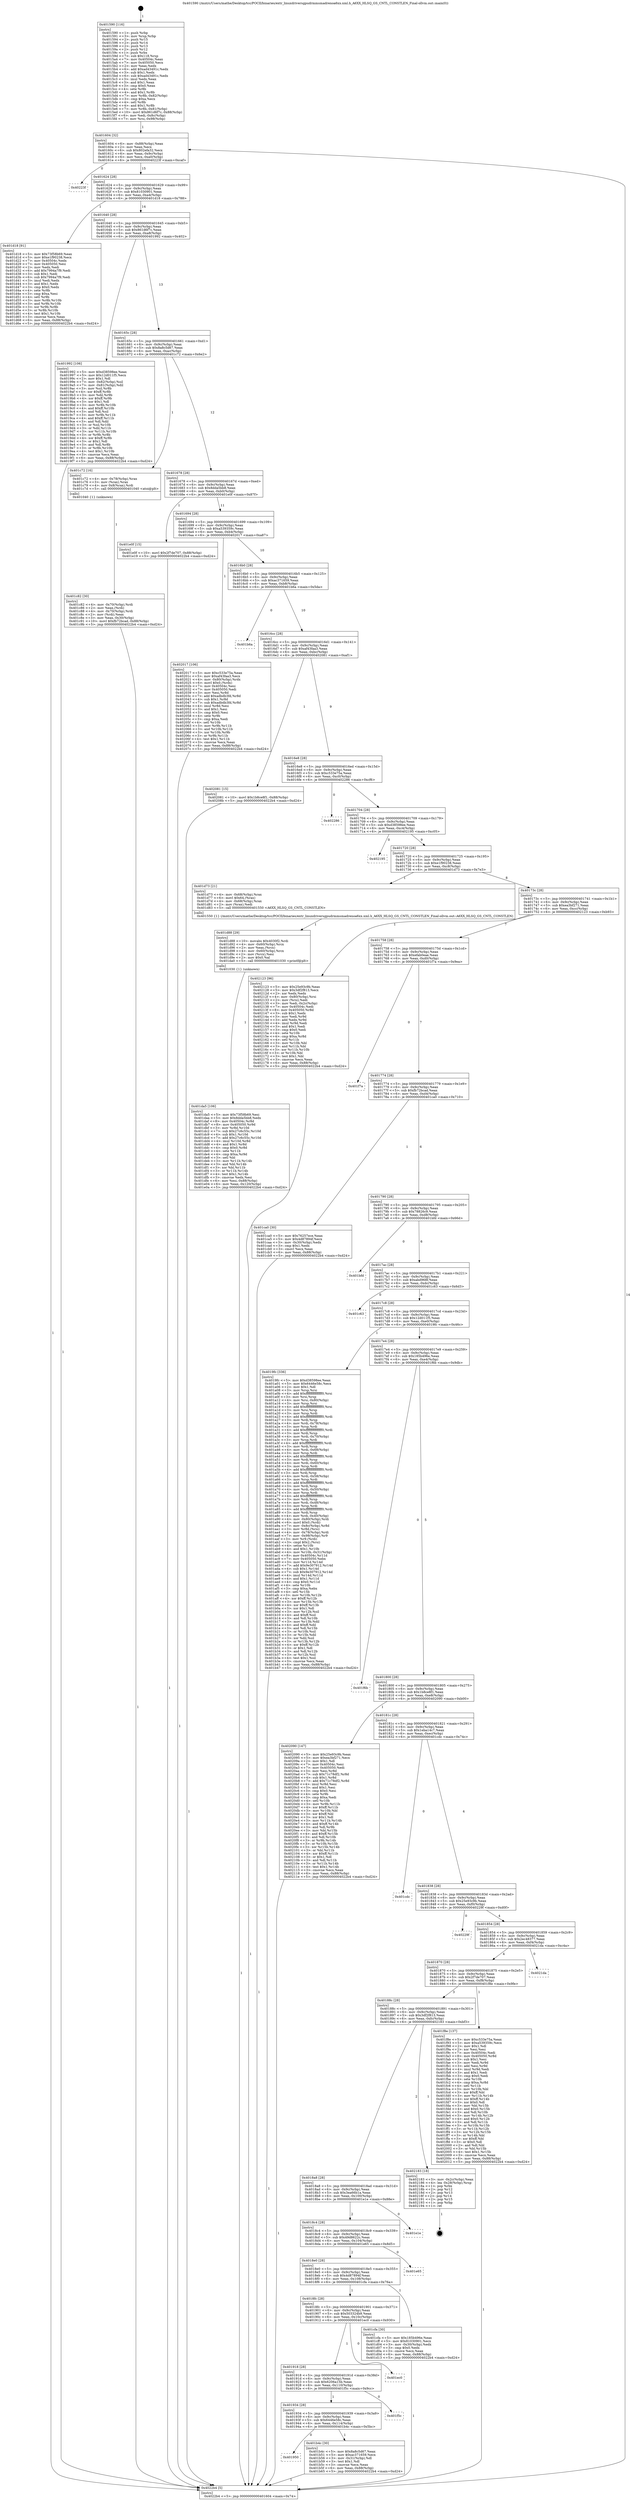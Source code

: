 digraph "0x401590" {
  label = "0x401590 (/mnt/c/Users/mathe/Desktop/tcc/POCII/binaries/extr_linuxdriversgpudrmmsmadrenoa6xx.xml.h_A6XX_HLSQ_GS_CNTL_CONSTLEN_Final-ollvm.out::main(0))"
  labelloc = "t"
  node[shape=record]

  Entry [label="",width=0.3,height=0.3,shape=circle,fillcolor=black,style=filled]
  "0x401604" [label="{
     0x401604 [32]\l
     | [instrs]\l
     &nbsp;&nbsp;0x401604 \<+6\>: mov -0x88(%rbp),%eax\l
     &nbsp;&nbsp;0x40160a \<+2\>: mov %eax,%ecx\l
     &nbsp;&nbsp;0x40160c \<+6\>: sub $0x802efa32,%ecx\l
     &nbsp;&nbsp;0x401612 \<+6\>: mov %eax,-0x9c(%rbp)\l
     &nbsp;&nbsp;0x401618 \<+6\>: mov %ecx,-0xa0(%rbp)\l
     &nbsp;&nbsp;0x40161e \<+6\>: je 000000000040223f \<main+0xcaf\>\l
  }"]
  "0x40223f" [label="{
     0x40223f\l
  }", style=dashed]
  "0x401624" [label="{
     0x401624 [28]\l
     | [instrs]\l
     &nbsp;&nbsp;0x401624 \<+5\>: jmp 0000000000401629 \<main+0x99\>\l
     &nbsp;&nbsp;0x401629 \<+6\>: mov -0x9c(%rbp),%eax\l
     &nbsp;&nbsp;0x40162f \<+5\>: sub $0x81030901,%eax\l
     &nbsp;&nbsp;0x401634 \<+6\>: mov %eax,-0xa4(%rbp)\l
     &nbsp;&nbsp;0x40163a \<+6\>: je 0000000000401d18 \<main+0x788\>\l
  }"]
  Exit [label="",width=0.3,height=0.3,shape=circle,fillcolor=black,style=filled,peripheries=2]
  "0x401d18" [label="{
     0x401d18 [91]\l
     | [instrs]\l
     &nbsp;&nbsp;0x401d18 \<+5\>: mov $0x73f58b69,%eax\l
     &nbsp;&nbsp;0x401d1d \<+5\>: mov $0xe1f90238,%ecx\l
     &nbsp;&nbsp;0x401d22 \<+7\>: mov 0x40504c,%edx\l
     &nbsp;&nbsp;0x401d29 \<+7\>: mov 0x405050,%esi\l
     &nbsp;&nbsp;0x401d30 \<+2\>: mov %edx,%edi\l
     &nbsp;&nbsp;0x401d32 \<+6\>: add $0x7994a7f9,%edi\l
     &nbsp;&nbsp;0x401d38 \<+3\>: sub $0x1,%edi\l
     &nbsp;&nbsp;0x401d3b \<+6\>: sub $0x7994a7f9,%edi\l
     &nbsp;&nbsp;0x401d41 \<+3\>: imul %edi,%edx\l
     &nbsp;&nbsp;0x401d44 \<+3\>: and $0x1,%edx\l
     &nbsp;&nbsp;0x401d47 \<+3\>: cmp $0x0,%edx\l
     &nbsp;&nbsp;0x401d4a \<+4\>: sete %r8b\l
     &nbsp;&nbsp;0x401d4e \<+3\>: cmp $0xa,%esi\l
     &nbsp;&nbsp;0x401d51 \<+4\>: setl %r9b\l
     &nbsp;&nbsp;0x401d55 \<+3\>: mov %r8b,%r10b\l
     &nbsp;&nbsp;0x401d58 \<+3\>: and %r9b,%r10b\l
     &nbsp;&nbsp;0x401d5b \<+3\>: xor %r9b,%r8b\l
     &nbsp;&nbsp;0x401d5e \<+3\>: or %r8b,%r10b\l
     &nbsp;&nbsp;0x401d61 \<+4\>: test $0x1,%r10b\l
     &nbsp;&nbsp;0x401d65 \<+3\>: cmovne %ecx,%eax\l
     &nbsp;&nbsp;0x401d68 \<+6\>: mov %eax,-0x88(%rbp)\l
     &nbsp;&nbsp;0x401d6e \<+5\>: jmp 00000000004022b4 \<main+0xd24\>\l
  }"]
  "0x401640" [label="{
     0x401640 [28]\l
     | [instrs]\l
     &nbsp;&nbsp;0x401640 \<+5\>: jmp 0000000000401645 \<main+0xb5\>\l
     &nbsp;&nbsp;0x401645 \<+6\>: mov -0x9c(%rbp),%eax\l
     &nbsp;&nbsp;0x40164b \<+5\>: sub $0x861d6f7c,%eax\l
     &nbsp;&nbsp;0x401650 \<+6\>: mov %eax,-0xa8(%rbp)\l
     &nbsp;&nbsp;0x401656 \<+6\>: je 0000000000401992 \<main+0x402\>\l
  }"]
  "0x401da5" [label="{
     0x401da5 [106]\l
     | [instrs]\l
     &nbsp;&nbsp;0x401da5 \<+5\>: mov $0x73f58b69,%esi\l
     &nbsp;&nbsp;0x401daa \<+5\>: mov $0x8dda5bb8,%edx\l
     &nbsp;&nbsp;0x401daf \<+8\>: mov 0x40504c,%r8d\l
     &nbsp;&nbsp;0x401db7 \<+8\>: mov 0x405050,%r9d\l
     &nbsp;&nbsp;0x401dbf \<+3\>: mov %r8d,%r10d\l
     &nbsp;&nbsp;0x401dc2 \<+7\>: sub $0x27c6c55c,%r10d\l
     &nbsp;&nbsp;0x401dc9 \<+4\>: sub $0x1,%r10d\l
     &nbsp;&nbsp;0x401dcd \<+7\>: add $0x27c6c55c,%r10d\l
     &nbsp;&nbsp;0x401dd4 \<+4\>: imul %r10d,%r8d\l
     &nbsp;&nbsp;0x401dd8 \<+4\>: and $0x1,%r8d\l
     &nbsp;&nbsp;0x401ddc \<+4\>: cmp $0x0,%r8d\l
     &nbsp;&nbsp;0x401de0 \<+4\>: sete %r11b\l
     &nbsp;&nbsp;0x401de4 \<+4\>: cmp $0xa,%r9d\l
     &nbsp;&nbsp;0x401de8 \<+3\>: setl %bl\l
     &nbsp;&nbsp;0x401deb \<+3\>: mov %r11b,%r14b\l
     &nbsp;&nbsp;0x401dee \<+3\>: and %bl,%r14b\l
     &nbsp;&nbsp;0x401df1 \<+3\>: xor %bl,%r11b\l
     &nbsp;&nbsp;0x401df4 \<+3\>: or %r11b,%r14b\l
     &nbsp;&nbsp;0x401df7 \<+4\>: test $0x1,%r14b\l
     &nbsp;&nbsp;0x401dfb \<+3\>: cmovne %edx,%esi\l
     &nbsp;&nbsp;0x401dfe \<+6\>: mov %esi,-0x88(%rbp)\l
     &nbsp;&nbsp;0x401e04 \<+6\>: mov %eax,-0x120(%rbp)\l
     &nbsp;&nbsp;0x401e0a \<+5\>: jmp 00000000004022b4 \<main+0xd24\>\l
  }"]
  "0x401992" [label="{
     0x401992 [106]\l
     | [instrs]\l
     &nbsp;&nbsp;0x401992 \<+5\>: mov $0xd38598ee,%eax\l
     &nbsp;&nbsp;0x401997 \<+5\>: mov $0x12d011f5,%ecx\l
     &nbsp;&nbsp;0x40199c \<+2\>: mov $0x1,%dl\l
     &nbsp;&nbsp;0x40199e \<+7\>: mov -0x82(%rbp),%sil\l
     &nbsp;&nbsp;0x4019a5 \<+7\>: mov -0x81(%rbp),%dil\l
     &nbsp;&nbsp;0x4019ac \<+3\>: mov %sil,%r8b\l
     &nbsp;&nbsp;0x4019af \<+4\>: xor $0xff,%r8b\l
     &nbsp;&nbsp;0x4019b3 \<+3\>: mov %dil,%r9b\l
     &nbsp;&nbsp;0x4019b6 \<+4\>: xor $0xff,%r9b\l
     &nbsp;&nbsp;0x4019ba \<+3\>: xor $0x1,%dl\l
     &nbsp;&nbsp;0x4019bd \<+3\>: mov %r8b,%r10b\l
     &nbsp;&nbsp;0x4019c0 \<+4\>: and $0xff,%r10b\l
     &nbsp;&nbsp;0x4019c4 \<+3\>: and %dl,%sil\l
     &nbsp;&nbsp;0x4019c7 \<+3\>: mov %r9b,%r11b\l
     &nbsp;&nbsp;0x4019ca \<+4\>: and $0xff,%r11b\l
     &nbsp;&nbsp;0x4019ce \<+3\>: and %dl,%dil\l
     &nbsp;&nbsp;0x4019d1 \<+3\>: or %sil,%r10b\l
     &nbsp;&nbsp;0x4019d4 \<+3\>: or %dil,%r11b\l
     &nbsp;&nbsp;0x4019d7 \<+3\>: xor %r11b,%r10b\l
     &nbsp;&nbsp;0x4019da \<+3\>: or %r9b,%r8b\l
     &nbsp;&nbsp;0x4019dd \<+4\>: xor $0xff,%r8b\l
     &nbsp;&nbsp;0x4019e1 \<+3\>: or $0x1,%dl\l
     &nbsp;&nbsp;0x4019e4 \<+3\>: and %dl,%r8b\l
     &nbsp;&nbsp;0x4019e7 \<+3\>: or %r8b,%r10b\l
     &nbsp;&nbsp;0x4019ea \<+4\>: test $0x1,%r10b\l
     &nbsp;&nbsp;0x4019ee \<+3\>: cmovne %ecx,%eax\l
     &nbsp;&nbsp;0x4019f1 \<+6\>: mov %eax,-0x88(%rbp)\l
     &nbsp;&nbsp;0x4019f7 \<+5\>: jmp 00000000004022b4 \<main+0xd24\>\l
  }"]
  "0x40165c" [label="{
     0x40165c [28]\l
     | [instrs]\l
     &nbsp;&nbsp;0x40165c \<+5\>: jmp 0000000000401661 \<main+0xd1\>\l
     &nbsp;&nbsp;0x401661 \<+6\>: mov -0x9c(%rbp),%eax\l
     &nbsp;&nbsp;0x401667 \<+5\>: sub $0x8a8c5d67,%eax\l
     &nbsp;&nbsp;0x40166c \<+6\>: mov %eax,-0xac(%rbp)\l
     &nbsp;&nbsp;0x401672 \<+6\>: je 0000000000401c72 \<main+0x6e2\>\l
  }"]
  "0x4022b4" [label="{
     0x4022b4 [5]\l
     | [instrs]\l
     &nbsp;&nbsp;0x4022b4 \<+5\>: jmp 0000000000401604 \<main+0x74\>\l
  }"]
  "0x401590" [label="{
     0x401590 [116]\l
     | [instrs]\l
     &nbsp;&nbsp;0x401590 \<+1\>: push %rbp\l
     &nbsp;&nbsp;0x401591 \<+3\>: mov %rsp,%rbp\l
     &nbsp;&nbsp;0x401594 \<+2\>: push %r15\l
     &nbsp;&nbsp;0x401596 \<+2\>: push %r14\l
     &nbsp;&nbsp;0x401598 \<+2\>: push %r13\l
     &nbsp;&nbsp;0x40159a \<+2\>: push %r12\l
     &nbsp;&nbsp;0x40159c \<+1\>: push %rbx\l
     &nbsp;&nbsp;0x40159d \<+7\>: sub $0x118,%rsp\l
     &nbsp;&nbsp;0x4015a4 \<+7\>: mov 0x40504c,%eax\l
     &nbsp;&nbsp;0x4015ab \<+7\>: mov 0x405050,%ecx\l
     &nbsp;&nbsp;0x4015b2 \<+2\>: mov %eax,%edx\l
     &nbsp;&nbsp;0x4015b4 \<+6\>: add $0xad43491c,%edx\l
     &nbsp;&nbsp;0x4015ba \<+3\>: sub $0x1,%edx\l
     &nbsp;&nbsp;0x4015bd \<+6\>: sub $0xad43491c,%edx\l
     &nbsp;&nbsp;0x4015c3 \<+3\>: imul %edx,%eax\l
     &nbsp;&nbsp;0x4015c6 \<+3\>: and $0x1,%eax\l
     &nbsp;&nbsp;0x4015c9 \<+3\>: cmp $0x0,%eax\l
     &nbsp;&nbsp;0x4015cc \<+4\>: sete %r8b\l
     &nbsp;&nbsp;0x4015d0 \<+4\>: and $0x1,%r8b\l
     &nbsp;&nbsp;0x4015d4 \<+7\>: mov %r8b,-0x82(%rbp)\l
     &nbsp;&nbsp;0x4015db \<+3\>: cmp $0xa,%ecx\l
     &nbsp;&nbsp;0x4015de \<+4\>: setl %r8b\l
     &nbsp;&nbsp;0x4015e2 \<+4\>: and $0x1,%r8b\l
     &nbsp;&nbsp;0x4015e6 \<+7\>: mov %r8b,-0x81(%rbp)\l
     &nbsp;&nbsp;0x4015ed \<+10\>: movl $0x861d6f7c,-0x88(%rbp)\l
     &nbsp;&nbsp;0x4015f7 \<+6\>: mov %edi,-0x8c(%rbp)\l
     &nbsp;&nbsp;0x4015fd \<+7\>: mov %rsi,-0x98(%rbp)\l
  }"]
  "0x401d88" [label="{
     0x401d88 [29]\l
     | [instrs]\l
     &nbsp;&nbsp;0x401d88 \<+10\>: movabs $0x4030f2,%rdi\l
     &nbsp;&nbsp;0x401d92 \<+4\>: mov -0x60(%rbp),%rcx\l
     &nbsp;&nbsp;0x401d96 \<+2\>: mov %eax,(%rcx)\l
     &nbsp;&nbsp;0x401d98 \<+4\>: mov -0x60(%rbp),%rcx\l
     &nbsp;&nbsp;0x401d9c \<+2\>: mov (%rcx),%esi\l
     &nbsp;&nbsp;0x401d9e \<+2\>: mov $0x0,%al\l
     &nbsp;&nbsp;0x401da0 \<+5\>: call 0000000000401030 \<printf@plt\>\l
     | [calls]\l
     &nbsp;&nbsp;0x401030 \{1\} (unknown)\l
  }"]
  "0x401c72" [label="{
     0x401c72 [16]\l
     | [instrs]\l
     &nbsp;&nbsp;0x401c72 \<+4\>: mov -0x78(%rbp),%rax\l
     &nbsp;&nbsp;0x401c76 \<+3\>: mov (%rax),%rax\l
     &nbsp;&nbsp;0x401c79 \<+4\>: mov 0x8(%rax),%rdi\l
     &nbsp;&nbsp;0x401c7d \<+5\>: call 0000000000401040 \<atoi@plt\>\l
     | [calls]\l
     &nbsp;&nbsp;0x401040 \{1\} (unknown)\l
  }"]
  "0x401678" [label="{
     0x401678 [28]\l
     | [instrs]\l
     &nbsp;&nbsp;0x401678 \<+5\>: jmp 000000000040167d \<main+0xed\>\l
     &nbsp;&nbsp;0x40167d \<+6\>: mov -0x9c(%rbp),%eax\l
     &nbsp;&nbsp;0x401683 \<+5\>: sub $0x8dda5bb8,%eax\l
     &nbsp;&nbsp;0x401688 \<+6\>: mov %eax,-0xb0(%rbp)\l
     &nbsp;&nbsp;0x40168e \<+6\>: je 0000000000401e0f \<main+0x87f\>\l
  }"]
  "0x401c82" [label="{
     0x401c82 [30]\l
     | [instrs]\l
     &nbsp;&nbsp;0x401c82 \<+4\>: mov -0x70(%rbp),%rdi\l
     &nbsp;&nbsp;0x401c86 \<+2\>: mov %eax,(%rdi)\l
     &nbsp;&nbsp;0x401c88 \<+4\>: mov -0x70(%rbp),%rdi\l
     &nbsp;&nbsp;0x401c8c \<+2\>: mov (%rdi),%eax\l
     &nbsp;&nbsp;0x401c8e \<+3\>: mov %eax,-0x30(%rbp)\l
     &nbsp;&nbsp;0x401c91 \<+10\>: movl $0xfb72bcad,-0x88(%rbp)\l
     &nbsp;&nbsp;0x401c9b \<+5\>: jmp 00000000004022b4 \<main+0xd24\>\l
  }"]
  "0x401e0f" [label="{
     0x401e0f [15]\l
     | [instrs]\l
     &nbsp;&nbsp;0x401e0f \<+10\>: movl $0x2f7de707,-0x88(%rbp)\l
     &nbsp;&nbsp;0x401e19 \<+5\>: jmp 00000000004022b4 \<main+0xd24\>\l
  }"]
  "0x401694" [label="{
     0x401694 [28]\l
     | [instrs]\l
     &nbsp;&nbsp;0x401694 \<+5\>: jmp 0000000000401699 \<main+0x109\>\l
     &nbsp;&nbsp;0x401699 \<+6\>: mov -0x9c(%rbp),%eax\l
     &nbsp;&nbsp;0x40169f \<+5\>: sub $0xa539359c,%eax\l
     &nbsp;&nbsp;0x4016a4 \<+6\>: mov %eax,-0xb4(%rbp)\l
     &nbsp;&nbsp;0x4016aa \<+6\>: je 0000000000402017 \<main+0xa87\>\l
  }"]
  "0x401950" [label="{
     0x401950\l
  }", style=dashed]
  "0x402017" [label="{
     0x402017 [106]\l
     | [instrs]\l
     &nbsp;&nbsp;0x402017 \<+5\>: mov $0xc533e75a,%eax\l
     &nbsp;&nbsp;0x40201c \<+5\>: mov $0xaf43faa3,%ecx\l
     &nbsp;&nbsp;0x402021 \<+4\>: mov -0x80(%rbp),%rdx\l
     &nbsp;&nbsp;0x402025 \<+6\>: movl $0x0,(%rdx)\l
     &nbsp;&nbsp;0x40202b \<+7\>: mov 0x40504c,%esi\l
     &nbsp;&nbsp;0x402032 \<+7\>: mov 0x405050,%edi\l
     &nbsp;&nbsp;0x402039 \<+3\>: mov %esi,%r8d\l
     &nbsp;&nbsp;0x40203c \<+7\>: add $0xadbdb3fd,%r8d\l
     &nbsp;&nbsp;0x402043 \<+4\>: sub $0x1,%r8d\l
     &nbsp;&nbsp;0x402047 \<+7\>: sub $0xadbdb3fd,%r8d\l
     &nbsp;&nbsp;0x40204e \<+4\>: imul %r8d,%esi\l
     &nbsp;&nbsp;0x402052 \<+3\>: and $0x1,%esi\l
     &nbsp;&nbsp;0x402055 \<+3\>: cmp $0x0,%esi\l
     &nbsp;&nbsp;0x402058 \<+4\>: sete %r9b\l
     &nbsp;&nbsp;0x40205c \<+3\>: cmp $0xa,%edi\l
     &nbsp;&nbsp;0x40205f \<+4\>: setl %r10b\l
     &nbsp;&nbsp;0x402063 \<+3\>: mov %r9b,%r11b\l
     &nbsp;&nbsp;0x402066 \<+3\>: and %r10b,%r11b\l
     &nbsp;&nbsp;0x402069 \<+3\>: xor %r10b,%r9b\l
     &nbsp;&nbsp;0x40206c \<+3\>: or %r9b,%r11b\l
     &nbsp;&nbsp;0x40206f \<+4\>: test $0x1,%r11b\l
     &nbsp;&nbsp;0x402073 \<+3\>: cmovne %ecx,%eax\l
     &nbsp;&nbsp;0x402076 \<+6\>: mov %eax,-0x88(%rbp)\l
     &nbsp;&nbsp;0x40207c \<+5\>: jmp 00000000004022b4 \<main+0xd24\>\l
  }"]
  "0x4016b0" [label="{
     0x4016b0 [28]\l
     | [instrs]\l
     &nbsp;&nbsp;0x4016b0 \<+5\>: jmp 00000000004016b5 \<main+0x125\>\l
     &nbsp;&nbsp;0x4016b5 \<+6\>: mov -0x9c(%rbp),%eax\l
     &nbsp;&nbsp;0x4016bb \<+5\>: sub $0xac371659,%eax\l
     &nbsp;&nbsp;0x4016c0 \<+6\>: mov %eax,-0xb8(%rbp)\l
     &nbsp;&nbsp;0x4016c6 \<+6\>: je 0000000000401b6a \<main+0x5da\>\l
  }"]
  "0x401b4c" [label="{
     0x401b4c [30]\l
     | [instrs]\l
     &nbsp;&nbsp;0x401b4c \<+5\>: mov $0x8a8c5d67,%eax\l
     &nbsp;&nbsp;0x401b51 \<+5\>: mov $0xac371659,%ecx\l
     &nbsp;&nbsp;0x401b56 \<+3\>: mov -0x31(%rbp),%dl\l
     &nbsp;&nbsp;0x401b59 \<+3\>: test $0x1,%dl\l
     &nbsp;&nbsp;0x401b5c \<+3\>: cmovne %ecx,%eax\l
     &nbsp;&nbsp;0x401b5f \<+6\>: mov %eax,-0x88(%rbp)\l
     &nbsp;&nbsp;0x401b65 \<+5\>: jmp 00000000004022b4 \<main+0xd24\>\l
  }"]
  "0x401b6a" [label="{
     0x401b6a\l
  }", style=dashed]
  "0x4016cc" [label="{
     0x4016cc [28]\l
     | [instrs]\l
     &nbsp;&nbsp;0x4016cc \<+5\>: jmp 00000000004016d1 \<main+0x141\>\l
     &nbsp;&nbsp;0x4016d1 \<+6\>: mov -0x9c(%rbp),%eax\l
     &nbsp;&nbsp;0x4016d7 \<+5\>: sub $0xaf43faa3,%eax\l
     &nbsp;&nbsp;0x4016dc \<+6\>: mov %eax,-0xbc(%rbp)\l
     &nbsp;&nbsp;0x4016e2 \<+6\>: je 0000000000402081 \<main+0xaf1\>\l
  }"]
  "0x401934" [label="{
     0x401934 [28]\l
     | [instrs]\l
     &nbsp;&nbsp;0x401934 \<+5\>: jmp 0000000000401939 \<main+0x3a9\>\l
     &nbsp;&nbsp;0x401939 \<+6\>: mov -0x9c(%rbp),%eax\l
     &nbsp;&nbsp;0x40193f \<+5\>: sub $0x6446e58c,%eax\l
     &nbsp;&nbsp;0x401944 \<+6\>: mov %eax,-0x114(%rbp)\l
     &nbsp;&nbsp;0x40194a \<+6\>: je 0000000000401b4c \<main+0x5bc\>\l
  }"]
  "0x402081" [label="{
     0x402081 [15]\l
     | [instrs]\l
     &nbsp;&nbsp;0x402081 \<+10\>: movl $0x1b8ce8f1,-0x88(%rbp)\l
     &nbsp;&nbsp;0x40208b \<+5\>: jmp 00000000004022b4 \<main+0xd24\>\l
  }"]
  "0x4016e8" [label="{
     0x4016e8 [28]\l
     | [instrs]\l
     &nbsp;&nbsp;0x4016e8 \<+5\>: jmp 00000000004016ed \<main+0x15d\>\l
     &nbsp;&nbsp;0x4016ed \<+6\>: mov -0x9c(%rbp),%eax\l
     &nbsp;&nbsp;0x4016f3 \<+5\>: sub $0xc533e75a,%eax\l
     &nbsp;&nbsp;0x4016f8 \<+6\>: mov %eax,-0xc0(%rbp)\l
     &nbsp;&nbsp;0x4016fe \<+6\>: je 0000000000402286 \<main+0xcf6\>\l
  }"]
  "0x401f5c" [label="{
     0x401f5c\l
  }", style=dashed]
  "0x402286" [label="{
     0x402286\l
  }", style=dashed]
  "0x401704" [label="{
     0x401704 [28]\l
     | [instrs]\l
     &nbsp;&nbsp;0x401704 \<+5\>: jmp 0000000000401709 \<main+0x179\>\l
     &nbsp;&nbsp;0x401709 \<+6\>: mov -0x9c(%rbp),%eax\l
     &nbsp;&nbsp;0x40170f \<+5\>: sub $0xd38598ee,%eax\l
     &nbsp;&nbsp;0x401714 \<+6\>: mov %eax,-0xc4(%rbp)\l
     &nbsp;&nbsp;0x40171a \<+6\>: je 0000000000402195 \<main+0xc05\>\l
  }"]
  "0x401918" [label="{
     0x401918 [28]\l
     | [instrs]\l
     &nbsp;&nbsp;0x401918 \<+5\>: jmp 000000000040191d \<main+0x38d\>\l
     &nbsp;&nbsp;0x40191d \<+6\>: mov -0x9c(%rbp),%eax\l
     &nbsp;&nbsp;0x401923 \<+5\>: sub $0x6206a15b,%eax\l
     &nbsp;&nbsp;0x401928 \<+6\>: mov %eax,-0x110(%rbp)\l
     &nbsp;&nbsp;0x40192e \<+6\>: je 0000000000401f5c \<main+0x9cc\>\l
  }"]
  "0x402195" [label="{
     0x402195\l
  }", style=dashed]
  "0x401720" [label="{
     0x401720 [28]\l
     | [instrs]\l
     &nbsp;&nbsp;0x401720 \<+5\>: jmp 0000000000401725 \<main+0x195\>\l
     &nbsp;&nbsp;0x401725 \<+6\>: mov -0x9c(%rbp),%eax\l
     &nbsp;&nbsp;0x40172b \<+5\>: sub $0xe1f90238,%eax\l
     &nbsp;&nbsp;0x401730 \<+6\>: mov %eax,-0xc8(%rbp)\l
     &nbsp;&nbsp;0x401736 \<+6\>: je 0000000000401d73 \<main+0x7e3\>\l
  }"]
  "0x401ec0" [label="{
     0x401ec0\l
  }", style=dashed]
  "0x401d73" [label="{
     0x401d73 [21]\l
     | [instrs]\l
     &nbsp;&nbsp;0x401d73 \<+4\>: mov -0x68(%rbp),%rax\l
     &nbsp;&nbsp;0x401d77 \<+6\>: movl $0x64,(%rax)\l
     &nbsp;&nbsp;0x401d7d \<+4\>: mov -0x68(%rbp),%rax\l
     &nbsp;&nbsp;0x401d81 \<+2\>: mov (%rax),%edi\l
     &nbsp;&nbsp;0x401d83 \<+5\>: call 0000000000401550 \<A6XX_HLSQ_GS_CNTL_CONSTLEN\>\l
     | [calls]\l
     &nbsp;&nbsp;0x401550 \{1\} (/mnt/c/Users/mathe/Desktop/tcc/POCII/binaries/extr_linuxdriversgpudrmmsmadrenoa6xx.xml.h_A6XX_HLSQ_GS_CNTL_CONSTLEN_Final-ollvm.out::A6XX_HLSQ_GS_CNTL_CONSTLEN)\l
  }"]
  "0x40173c" [label="{
     0x40173c [28]\l
     | [instrs]\l
     &nbsp;&nbsp;0x40173c \<+5\>: jmp 0000000000401741 \<main+0x1b1\>\l
     &nbsp;&nbsp;0x401741 \<+6\>: mov -0x9c(%rbp),%eax\l
     &nbsp;&nbsp;0x401747 \<+5\>: sub $0xea3bf271,%eax\l
     &nbsp;&nbsp;0x40174c \<+6\>: mov %eax,-0xcc(%rbp)\l
     &nbsp;&nbsp;0x401752 \<+6\>: je 0000000000402123 \<main+0xb93\>\l
  }"]
  "0x4018fc" [label="{
     0x4018fc [28]\l
     | [instrs]\l
     &nbsp;&nbsp;0x4018fc \<+5\>: jmp 0000000000401901 \<main+0x371\>\l
     &nbsp;&nbsp;0x401901 \<+6\>: mov -0x9c(%rbp),%eax\l
     &nbsp;&nbsp;0x401907 \<+5\>: sub $0x503324b9,%eax\l
     &nbsp;&nbsp;0x40190c \<+6\>: mov %eax,-0x10c(%rbp)\l
     &nbsp;&nbsp;0x401912 \<+6\>: je 0000000000401ec0 \<main+0x930\>\l
  }"]
  "0x402123" [label="{
     0x402123 [96]\l
     | [instrs]\l
     &nbsp;&nbsp;0x402123 \<+5\>: mov $0x25e93c9b,%eax\l
     &nbsp;&nbsp;0x402128 \<+5\>: mov $0x3df2f813,%ecx\l
     &nbsp;&nbsp;0x40212d \<+2\>: xor %edx,%edx\l
     &nbsp;&nbsp;0x40212f \<+4\>: mov -0x80(%rbp),%rsi\l
     &nbsp;&nbsp;0x402133 \<+2\>: mov (%rsi),%edi\l
     &nbsp;&nbsp;0x402135 \<+3\>: mov %edi,-0x2c(%rbp)\l
     &nbsp;&nbsp;0x402138 \<+7\>: mov 0x40504c,%edi\l
     &nbsp;&nbsp;0x40213f \<+8\>: mov 0x405050,%r8d\l
     &nbsp;&nbsp;0x402147 \<+3\>: sub $0x1,%edx\l
     &nbsp;&nbsp;0x40214a \<+3\>: mov %edi,%r9d\l
     &nbsp;&nbsp;0x40214d \<+3\>: add %edx,%r9d\l
     &nbsp;&nbsp;0x402150 \<+4\>: imul %r9d,%edi\l
     &nbsp;&nbsp;0x402154 \<+3\>: and $0x1,%edi\l
     &nbsp;&nbsp;0x402157 \<+3\>: cmp $0x0,%edi\l
     &nbsp;&nbsp;0x40215a \<+4\>: sete %r10b\l
     &nbsp;&nbsp;0x40215e \<+4\>: cmp $0xa,%r8d\l
     &nbsp;&nbsp;0x402162 \<+4\>: setl %r11b\l
     &nbsp;&nbsp;0x402166 \<+3\>: mov %r10b,%bl\l
     &nbsp;&nbsp;0x402169 \<+3\>: and %r11b,%bl\l
     &nbsp;&nbsp;0x40216c \<+3\>: xor %r11b,%r10b\l
     &nbsp;&nbsp;0x40216f \<+3\>: or %r10b,%bl\l
     &nbsp;&nbsp;0x402172 \<+3\>: test $0x1,%bl\l
     &nbsp;&nbsp;0x402175 \<+3\>: cmovne %ecx,%eax\l
     &nbsp;&nbsp;0x402178 \<+6\>: mov %eax,-0x88(%rbp)\l
     &nbsp;&nbsp;0x40217e \<+5\>: jmp 00000000004022b4 \<main+0xd24\>\l
  }"]
  "0x401758" [label="{
     0x401758 [28]\l
     | [instrs]\l
     &nbsp;&nbsp;0x401758 \<+5\>: jmp 000000000040175d \<main+0x1cd\>\l
     &nbsp;&nbsp;0x40175d \<+6\>: mov -0x9c(%rbp),%eax\l
     &nbsp;&nbsp;0x401763 \<+5\>: sub $0xefab0eae,%eax\l
     &nbsp;&nbsp;0x401768 \<+6\>: mov %eax,-0xd0(%rbp)\l
     &nbsp;&nbsp;0x40176e \<+6\>: je 0000000000401f7a \<main+0x9ea\>\l
  }"]
  "0x401cfa" [label="{
     0x401cfa [30]\l
     | [instrs]\l
     &nbsp;&nbsp;0x401cfa \<+5\>: mov $0x185b496e,%eax\l
     &nbsp;&nbsp;0x401cff \<+5\>: mov $0x81030901,%ecx\l
     &nbsp;&nbsp;0x401d04 \<+3\>: mov -0x30(%rbp),%edx\l
     &nbsp;&nbsp;0x401d07 \<+3\>: cmp $0x0,%edx\l
     &nbsp;&nbsp;0x401d0a \<+3\>: cmove %ecx,%eax\l
     &nbsp;&nbsp;0x401d0d \<+6\>: mov %eax,-0x88(%rbp)\l
     &nbsp;&nbsp;0x401d13 \<+5\>: jmp 00000000004022b4 \<main+0xd24\>\l
  }"]
  "0x401f7a" [label="{
     0x401f7a\l
  }", style=dashed]
  "0x401774" [label="{
     0x401774 [28]\l
     | [instrs]\l
     &nbsp;&nbsp;0x401774 \<+5\>: jmp 0000000000401779 \<main+0x1e9\>\l
     &nbsp;&nbsp;0x401779 \<+6\>: mov -0x9c(%rbp),%eax\l
     &nbsp;&nbsp;0x40177f \<+5\>: sub $0xfb72bcad,%eax\l
     &nbsp;&nbsp;0x401784 \<+6\>: mov %eax,-0xd4(%rbp)\l
     &nbsp;&nbsp;0x40178a \<+6\>: je 0000000000401ca0 \<main+0x710\>\l
  }"]
  "0x4018e0" [label="{
     0x4018e0 [28]\l
     | [instrs]\l
     &nbsp;&nbsp;0x4018e0 \<+5\>: jmp 00000000004018e5 \<main+0x355\>\l
     &nbsp;&nbsp;0x4018e5 \<+6\>: mov -0x9c(%rbp),%eax\l
     &nbsp;&nbsp;0x4018eb \<+5\>: sub $0x4d87894f,%eax\l
     &nbsp;&nbsp;0x4018f0 \<+6\>: mov %eax,-0x108(%rbp)\l
     &nbsp;&nbsp;0x4018f6 \<+6\>: je 0000000000401cfa \<main+0x76a\>\l
  }"]
  "0x401ca0" [label="{
     0x401ca0 [30]\l
     | [instrs]\l
     &nbsp;&nbsp;0x401ca0 \<+5\>: mov $0x76257ece,%eax\l
     &nbsp;&nbsp;0x401ca5 \<+5\>: mov $0x4d87894f,%ecx\l
     &nbsp;&nbsp;0x401caa \<+3\>: mov -0x30(%rbp),%edx\l
     &nbsp;&nbsp;0x401cad \<+3\>: cmp $0x1,%edx\l
     &nbsp;&nbsp;0x401cb0 \<+3\>: cmovl %ecx,%eax\l
     &nbsp;&nbsp;0x401cb3 \<+6\>: mov %eax,-0x88(%rbp)\l
     &nbsp;&nbsp;0x401cb9 \<+5\>: jmp 00000000004022b4 \<main+0xd24\>\l
  }"]
  "0x401790" [label="{
     0x401790 [28]\l
     | [instrs]\l
     &nbsp;&nbsp;0x401790 \<+5\>: jmp 0000000000401795 \<main+0x205\>\l
     &nbsp;&nbsp;0x401795 \<+6\>: mov -0x9c(%rbp),%eax\l
     &nbsp;&nbsp;0x40179b \<+5\>: sub $0x78826c9,%eax\l
     &nbsp;&nbsp;0x4017a0 \<+6\>: mov %eax,-0xd8(%rbp)\l
     &nbsp;&nbsp;0x4017a6 \<+6\>: je 0000000000401bfd \<main+0x66d\>\l
  }"]
  "0x401e65" [label="{
     0x401e65\l
  }", style=dashed]
  "0x401bfd" [label="{
     0x401bfd\l
  }", style=dashed]
  "0x4017ac" [label="{
     0x4017ac [28]\l
     | [instrs]\l
     &nbsp;&nbsp;0x4017ac \<+5\>: jmp 00000000004017b1 \<main+0x221\>\l
     &nbsp;&nbsp;0x4017b1 \<+6\>: mov -0x9c(%rbp),%eax\l
     &nbsp;&nbsp;0x4017b7 \<+5\>: sub $0xabd968f,%eax\l
     &nbsp;&nbsp;0x4017bc \<+6\>: mov %eax,-0xdc(%rbp)\l
     &nbsp;&nbsp;0x4017c2 \<+6\>: je 0000000000401c63 \<main+0x6d3\>\l
  }"]
  "0x4018c4" [label="{
     0x4018c4 [28]\l
     | [instrs]\l
     &nbsp;&nbsp;0x4018c4 \<+5\>: jmp 00000000004018c9 \<main+0x339\>\l
     &nbsp;&nbsp;0x4018c9 \<+6\>: mov -0x9c(%rbp),%eax\l
     &nbsp;&nbsp;0x4018cf \<+5\>: sub $0x49d8622c,%eax\l
     &nbsp;&nbsp;0x4018d4 \<+6\>: mov %eax,-0x104(%rbp)\l
     &nbsp;&nbsp;0x4018da \<+6\>: je 0000000000401e65 \<main+0x8d5\>\l
  }"]
  "0x401c63" [label="{
     0x401c63\l
  }", style=dashed]
  "0x4017c8" [label="{
     0x4017c8 [28]\l
     | [instrs]\l
     &nbsp;&nbsp;0x4017c8 \<+5\>: jmp 00000000004017cd \<main+0x23d\>\l
     &nbsp;&nbsp;0x4017cd \<+6\>: mov -0x9c(%rbp),%eax\l
     &nbsp;&nbsp;0x4017d3 \<+5\>: sub $0x12d011f5,%eax\l
     &nbsp;&nbsp;0x4017d8 \<+6\>: mov %eax,-0xe0(%rbp)\l
     &nbsp;&nbsp;0x4017de \<+6\>: je 00000000004019fc \<main+0x46c\>\l
  }"]
  "0x401e1e" [label="{
     0x401e1e\l
  }", style=dashed]
  "0x4019fc" [label="{
     0x4019fc [336]\l
     | [instrs]\l
     &nbsp;&nbsp;0x4019fc \<+5\>: mov $0xd38598ee,%eax\l
     &nbsp;&nbsp;0x401a01 \<+5\>: mov $0x6446e58c,%ecx\l
     &nbsp;&nbsp;0x401a06 \<+2\>: mov $0x1,%dl\l
     &nbsp;&nbsp;0x401a08 \<+3\>: mov %rsp,%rsi\l
     &nbsp;&nbsp;0x401a0b \<+4\>: add $0xfffffffffffffff0,%rsi\l
     &nbsp;&nbsp;0x401a0f \<+3\>: mov %rsi,%rsp\l
     &nbsp;&nbsp;0x401a12 \<+4\>: mov %rsi,-0x80(%rbp)\l
     &nbsp;&nbsp;0x401a16 \<+3\>: mov %rsp,%rsi\l
     &nbsp;&nbsp;0x401a19 \<+4\>: add $0xfffffffffffffff0,%rsi\l
     &nbsp;&nbsp;0x401a1d \<+3\>: mov %rsi,%rsp\l
     &nbsp;&nbsp;0x401a20 \<+3\>: mov %rsp,%rdi\l
     &nbsp;&nbsp;0x401a23 \<+4\>: add $0xfffffffffffffff0,%rdi\l
     &nbsp;&nbsp;0x401a27 \<+3\>: mov %rdi,%rsp\l
     &nbsp;&nbsp;0x401a2a \<+4\>: mov %rdi,-0x78(%rbp)\l
     &nbsp;&nbsp;0x401a2e \<+3\>: mov %rsp,%rdi\l
     &nbsp;&nbsp;0x401a31 \<+4\>: add $0xfffffffffffffff0,%rdi\l
     &nbsp;&nbsp;0x401a35 \<+3\>: mov %rdi,%rsp\l
     &nbsp;&nbsp;0x401a38 \<+4\>: mov %rdi,-0x70(%rbp)\l
     &nbsp;&nbsp;0x401a3c \<+3\>: mov %rsp,%rdi\l
     &nbsp;&nbsp;0x401a3f \<+4\>: add $0xfffffffffffffff0,%rdi\l
     &nbsp;&nbsp;0x401a43 \<+3\>: mov %rdi,%rsp\l
     &nbsp;&nbsp;0x401a46 \<+4\>: mov %rdi,-0x68(%rbp)\l
     &nbsp;&nbsp;0x401a4a \<+3\>: mov %rsp,%rdi\l
     &nbsp;&nbsp;0x401a4d \<+4\>: add $0xfffffffffffffff0,%rdi\l
     &nbsp;&nbsp;0x401a51 \<+3\>: mov %rdi,%rsp\l
     &nbsp;&nbsp;0x401a54 \<+4\>: mov %rdi,-0x60(%rbp)\l
     &nbsp;&nbsp;0x401a58 \<+3\>: mov %rsp,%rdi\l
     &nbsp;&nbsp;0x401a5b \<+4\>: add $0xfffffffffffffff0,%rdi\l
     &nbsp;&nbsp;0x401a5f \<+3\>: mov %rdi,%rsp\l
     &nbsp;&nbsp;0x401a62 \<+4\>: mov %rdi,-0x58(%rbp)\l
     &nbsp;&nbsp;0x401a66 \<+3\>: mov %rsp,%rdi\l
     &nbsp;&nbsp;0x401a69 \<+4\>: add $0xfffffffffffffff0,%rdi\l
     &nbsp;&nbsp;0x401a6d \<+3\>: mov %rdi,%rsp\l
     &nbsp;&nbsp;0x401a70 \<+4\>: mov %rdi,-0x50(%rbp)\l
     &nbsp;&nbsp;0x401a74 \<+3\>: mov %rsp,%rdi\l
     &nbsp;&nbsp;0x401a77 \<+4\>: add $0xfffffffffffffff0,%rdi\l
     &nbsp;&nbsp;0x401a7b \<+3\>: mov %rdi,%rsp\l
     &nbsp;&nbsp;0x401a7e \<+4\>: mov %rdi,-0x48(%rbp)\l
     &nbsp;&nbsp;0x401a82 \<+3\>: mov %rsp,%rdi\l
     &nbsp;&nbsp;0x401a85 \<+4\>: add $0xfffffffffffffff0,%rdi\l
     &nbsp;&nbsp;0x401a89 \<+3\>: mov %rdi,%rsp\l
     &nbsp;&nbsp;0x401a8c \<+4\>: mov %rdi,-0x40(%rbp)\l
     &nbsp;&nbsp;0x401a90 \<+4\>: mov -0x80(%rbp),%rdi\l
     &nbsp;&nbsp;0x401a94 \<+6\>: movl $0x0,(%rdi)\l
     &nbsp;&nbsp;0x401a9a \<+7\>: mov -0x8c(%rbp),%r8d\l
     &nbsp;&nbsp;0x401aa1 \<+3\>: mov %r8d,(%rsi)\l
     &nbsp;&nbsp;0x401aa4 \<+4\>: mov -0x78(%rbp),%rdi\l
     &nbsp;&nbsp;0x401aa8 \<+7\>: mov -0x98(%rbp),%r9\l
     &nbsp;&nbsp;0x401aaf \<+3\>: mov %r9,(%rdi)\l
     &nbsp;&nbsp;0x401ab2 \<+3\>: cmpl $0x2,(%rsi)\l
     &nbsp;&nbsp;0x401ab5 \<+4\>: setne %r10b\l
     &nbsp;&nbsp;0x401ab9 \<+4\>: and $0x1,%r10b\l
     &nbsp;&nbsp;0x401abd \<+4\>: mov %r10b,-0x31(%rbp)\l
     &nbsp;&nbsp;0x401ac1 \<+8\>: mov 0x40504c,%r11d\l
     &nbsp;&nbsp;0x401ac9 \<+7\>: mov 0x405050,%ebx\l
     &nbsp;&nbsp;0x401ad0 \<+3\>: mov %r11d,%r14d\l
     &nbsp;&nbsp;0x401ad3 \<+7\>: add $0x9e307912,%r14d\l
     &nbsp;&nbsp;0x401ada \<+4\>: sub $0x1,%r14d\l
     &nbsp;&nbsp;0x401ade \<+7\>: sub $0x9e307912,%r14d\l
     &nbsp;&nbsp;0x401ae5 \<+4\>: imul %r14d,%r11d\l
     &nbsp;&nbsp;0x401ae9 \<+4\>: and $0x1,%r11d\l
     &nbsp;&nbsp;0x401aed \<+4\>: cmp $0x0,%r11d\l
     &nbsp;&nbsp;0x401af1 \<+4\>: sete %r10b\l
     &nbsp;&nbsp;0x401af5 \<+3\>: cmp $0xa,%ebx\l
     &nbsp;&nbsp;0x401af8 \<+4\>: setl %r15b\l
     &nbsp;&nbsp;0x401afc \<+3\>: mov %r10b,%r12b\l
     &nbsp;&nbsp;0x401aff \<+4\>: xor $0xff,%r12b\l
     &nbsp;&nbsp;0x401b03 \<+3\>: mov %r15b,%r13b\l
     &nbsp;&nbsp;0x401b06 \<+4\>: xor $0xff,%r13b\l
     &nbsp;&nbsp;0x401b0a \<+3\>: xor $0x1,%dl\l
     &nbsp;&nbsp;0x401b0d \<+3\>: mov %r12b,%sil\l
     &nbsp;&nbsp;0x401b10 \<+4\>: and $0xff,%sil\l
     &nbsp;&nbsp;0x401b14 \<+3\>: and %dl,%r10b\l
     &nbsp;&nbsp;0x401b17 \<+3\>: mov %r13b,%dil\l
     &nbsp;&nbsp;0x401b1a \<+4\>: and $0xff,%dil\l
     &nbsp;&nbsp;0x401b1e \<+3\>: and %dl,%r15b\l
     &nbsp;&nbsp;0x401b21 \<+3\>: or %r10b,%sil\l
     &nbsp;&nbsp;0x401b24 \<+3\>: or %r15b,%dil\l
     &nbsp;&nbsp;0x401b27 \<+3\>: xor %dil,%sil\l
     &nbsp;&nbsp;0x401b2a \<+3\>: or %r13b,%r12b\l
     &nbsp;&nbsp;0x401b2d \<+4\>: xor $0xff,%r12b\l
     &nbsp;&nbsp;0x401b31 \<+3\>: or $0x1,%dl\l
     &nbsp;&nbsp;0x401b34 \<+3\>: and %dl,%r12b\l
     &nbsp;&nbsp;0x401b37 \<+3\>: or %r12b,%sil\l
     &nbsp;&nbsp;0x401b3a \<+4\>: test $0x1,%sil\l
     &nbsp;&nbsp;0x401b3e \<+3\>: cmovne %ecx,%eax\l
     &nbsp;&nbsp;0x401b41 \<+6\>: mov %eax,-0x88(%rbp)\l
     &nbsp;&nbsp;0x401b47 \<+5\>: jmp 00000000004022b4 \<main+0xd24\>\l
  }"]
  "0x4017e4" [label="{
     0x4017e4 [28]\l
     | [instrs]\l
     &nbsp;&nbsp;0x4017e4 \<+5\>: jmp 00000000004017e9 \<main+0x259\>\l
     &nbsp;&nbsp;0x4017e9 \<+6\>: mov -0x9c(%rbp),%eax\l
     &nbsp;&nbsp;0x4017ef \<+5\>: sub $0x185b496e,%eax\l
     &nbsp;&nbsp;0x4017f4 \<+6\>: mov %eax,-0xe4(%rbp)\l
     &nbsp;&nbsp;0x4017fa \<+6\>: je 0000000000401f6b \<main+0x9db\>\l
  }"]
  "0x4018a8" [label="{
     0x4018a8 [28]\l
     | [instrs]\l
     &nbsp;&nbsp;0x4018a8 \<+5\>: jmp 00000000004018ad \<main+0x31d\>\l
     &nbsp;&nbsp;0x4018ad \<+6\>: mov -0x9c(%rbp),%eax\l
     &nbsp;&nbsp;0x4018b3 \<+5\>: sub $0x3ea66b1a,%eax\l
     &nbsp;&nbsp;0x4018b8 \<+6\>: mov %eax,-0x100(%rbp)\l
     &nbsp;&nbsp;0x4018be \<+6\>: je 0000000000401e1e \<main+0x88e\>\l
  }"]
  "0x402183" [label="{
     0x402183 [18]\l
     | [instrs]\l
     &nbsp;&nbsp;0x402183 \<+3\>: mov -0x2c(%rbp),%eax\l
     &nbsp;&nbsp;0x402186 \<+4\>: lea -0x28(%rbp),%rsp\l
     &nbsp;&nbsp;0x40218a \<+1\>: pop %rbx\l
     &nbsp;&nbsp;0x40218b \<+2\>: pop %r12\l
     &nbsp;&nbsp;0x40218d \<+2\>: pop %r13\l
     &nbsp;&nbsp;0x40218f \<+2\>: pop %r14\l
     &nbsp;&nbsp;0x402191 \<+2\>: pop %r15\l
     &nbsp;&nbsp;0x402193 \<+1\>: pop %rbp\l
     &nbsp;&nbsp;0x402194 \<+1\>: ret\l
  }"]
  "0x401f6b" [label="{
     0x401f6b\l
  }", style=dashed]
  "0x401800" [label="{
     0x401800 [28]\l
     | [instrs]\l
     &nbsp;&nbsp;0x401800 \<+5\>: jmp 0000000000401805 \<main+0x275\>\l
     &nbsp;&nbsp;0x401805 \<+6\>: mov -0x9c(%rbp),%eax\l
     &nbsp;&nbsp;0x40180b \<+5\>: sub $0x1b8ce8f1,%eax\l
     &nbsp;&nbsp;0x401810 \<+6\>: mov %eax,-0xe8(%rbp)\l
     &nbsp;&nbsp;0x401816 \<+6\>: je 0000000000402090 \<main+0xb00\>\l
  }"]
  "0x40188c" [label="{
     0x40188c [28]\l
     | [instrs]\l
     &nbsp;&nbsp;0x40188c \<+5\>: jmp 0000000000401891 \<main+0x301\>\l
     &nbsp;&nbsp;0x401891 \<+6\>: mov -0x9c(%rbp),%eax\l
     &nbsp;&nbsp;0x401897 \<+5\>: sub $0x3df2f813,%eax\l
     &nbsp;&nbsp;0x40189c \<+6\>: mov %eax,-0xfc(%rbp)\l
     &nbsp;&nbsp;0x4018a2 \<+6\>: je 0000000000402183 \<main+0xbf3\>\l
  }"]
  "0x402090" [label="{
     0x402090 [147]\l
     | [instrs]\l
     &nbsp;&nbsp;0x402090 \<+5\>: mov $0x25e93c9b,%eax\l
     &nbsp;&nbsp;0x402095 \<+5\>: mov $0xea3bf271,%ecx\l
     &nbsp;&nbsp;0x40209a \<+2\>: mov $0x1,%dl\l
     &nbsp;&nbsp;0x40209c \<+7\>: mov 0x40504c,%esi\l
     &nbsp;&nbsp;0x4020a3 \<+7\>: mov 0x405050,%edi\l
     &nbsp;&nbsp;0x4020aa \<+3\>: mov %esi,%r8d\l
     &nbsp;&nbsp;0x4020ad \<+7\>: sub $0x71c78df2,%r8d\l
     &nbsp;&nbsp;0x4020b4 \<+4\>: sub $0x1,%r8d\l
     &nbsp;&nbsp;0x4020b8 \<+7\>: add $0x71c78df2,%r8d\l
     &nbsp;&nbsp;0x4020bf \<+4\>: imul %r8d,%esi\l
     &nbsp;&nbsp;0x4020c3 \<+3\>: and $0x1,%esi\l
     &nbsp;&nbsp;0x4020c6 \<+3\>: cmp $0x0,%esi\l
     &nbsp;&nbsp;0x4020c9 \<+4\>: sete %r9b\l
     &nbsp;&nbsp;0x4020cd \<+3\>: cmp $0xa,%edi\l
     &nbsp;&nbsp;0x4020d0 \<+4\>: setl %r10b\l
     &nbsp;&nbsp;0x4020d4 \<+3\>: mov %r9b,%r11b\l
     &nbsp;&nbsp;0x4020d7 \<+4\>: xor $0xff,%r11b\l
     &nbsp;&nbsp;0x4020db \<+3\>: mov %r10b,%bl\l
     &nbsp;&nbsp;0x4020de \<+3\>: xor $0xff,%bl\l
     &nbsp;&nbsp;0x4020e1 \<+3\>: xor $0x1,%dl\l
     &nbsp;&nbsp;0x4020e4 \<+3\>: mov %r11b,%r14b\l
     &nbsp;&nbsp;0x4020e7 \<+4\>: and $0xff,%r14b\l
     &nbsp;&nbsp;0x4020eb \<+3\>: and %dl,%r9b\l
     &nbsp;&nbsp;0x4020ee \<+3\>: mov %bl,%r15b\l
     &nbsp;&nbsp;0x4020f1 \<+4\>: and $0xff,%r15b\l
     &nbsp;&nbsp;0x4020f5 \<+3\>: and %dl,%r10b\l
     &nbsp;&nbsp;0x4020f8 \<+3\>: or %r9b,%r14b\l
     &nbsp;&nbsp;0x4020fb \<+3\>: or %r10b,%r15b\l
     &nbsp;&nbsp;0x4020fe \<+3\>: xor %r15b,%r14b\l
     &nbsp;&nbsp;0x402101 \<+3\>: or %bl,%r11b\l
     &nbsp;&nbsp;0x402104 \<+4\>: xor $0xff,%r11b\l
     &nbsp;&nbsp;0x402108 \<+3\>: or $0x1,%dl\l
     &nbsp;&nbsp;0x40210b \<+3\>: and %dl,%r11b\l
     &nbsp;&nbsp;0x40210e \<+3\>: or %r11b,%r14b\l
     &nbsp;&nbsp;0x402111 \<+4\>: test $0x1,%r14b\l
     &nbsp;&nbsp;0x402115 \<+3\>: cmovne %ecx,%eax\l
     &nbsp;&nbsp;0x402118 \<+6\>: mov %eax,-0x88(%rbp)\l
     &nbsp;&nbsp;0x40211e \<+5\>: jmp 00000000004022b4 \<main+0xd24\>\l
  }"]
  "0x40181c" [label="{
     0x40181c [28]\l
     | [instrs]\l
     &nbsp;&nbsp;0x40181c \<+5\>: jmp 0000000000401821 \<main+0x291\>\l
     &nbsp;&nbsp;0x401821 \<+6\>: mov -0x9c(%rbp),%eax\l
     &nbsp;&nbsp;0x401827 \<+5\>: sub $0x1eba14c7,%eax\l
     &nbsp;&nbsp;0x40182c \<+6\>: mov %eax,-0xec(%rbp)\l
     &nbsp;&nbsp;0x401832 \<+6\>: je 0000000000401cdc \<main+0x74c\>\l
  }"]
  "0x401f8e" [label="{
     0x401f8e [137]\l
     | [instrs]\l
     &nbsp;&nbsp;0x401f8e \<+5\>: mov $0xc533e75a,%eax\l
     &nbsp;&nbsp;0x401f93 \<+5\>: mov $0xa539359c,%ecx\l
     &nbsp;&nbsp;0x401f98 \<+2\>: mov $0x1,%dl\l
     &nbsp;&nbsp;0x401f9a \<+2\>: xor %esi,%esi\l
     &nbsp;&nbsp;0x401f9c \<+7\>: mov 0x40504c,%edi\l
     &nbsp;&nbsp;0x401fa3 \<+8\>: mov 0x405050,%r8d\l
     &nbsp;&nbsp;0x401fab \<+3\>: sub $0x1,%esi\l
     &nbsp;&nbsp;0x401fae \<+3\>: mov %edi,%r9d\l
     &nbsp;&nbsp;0x401fb1 \<+3\>: add %esi,%r9d\l
     &nbsp;&nbsp;0x401fb4 \<+4\>: imul %r9d,%edi\l
     &nbsp;&nbsp;0x401fb8 \<+3\>: and $0x1,%edi\l
     &nbsp;&nbsp;0x401fbb \<+3\>: cmp $0x0,%edi\l
     &nbsp;&nbsp;0x401fbe \<+4\>: sete %r10b\l
     &nbsp;&nbsp;0x401fc2 \<+4\>: cmp $0xa,%r8d\l
     &nbsp;&nbsp;0x401fc6 \<+4\>: setl %r11b\l
     &nbsp;&nbsp;0x401fca \<+3\>: mov %r10b,%bl\l
     &nbsp;&nbsp;0x401fcd \<+3\>: xor $0xff,%bl\l
     &nbsp;&nbsp;0x401fd0 \<+3\>: mov %r11b,%r14b\l
     &nbsp;&nbsp;0x401fd3 \<+4\>: xor $0xff,%r14b\l
     &nbsp;&nbsp;0x401fd7 \<+3\>: xor $0x0,%dl\l
     &nbsp;&nbsp;0x401fda \<+3\>: mov %bl,%r15b\l
     &nbsp;&nbsp;0x401fdd \<+4\>: and $0x0,%r15b\l
     &nbsp;&nbsp;0x401fe1 \<+3\>: and %dl,%r10b\l
     &nbsp;&nbsp;0x401fe4 \<+3\>: mov %r14b,%r12b\l
     &nbsp;&nbsp;0x401fe7 \<+4\>: and $0x0,%r12b\l
     &nbsp;&nbsp;0x401feb \<+3\>: and %dl,%r11b\l
     &nbsp;&nbsp;0x401fee \<+3\>: or %r10b,%r15b\l
     &nbsp;&nbsp;0x401ff1 \<+3\>: or %r11b,%r12b\l
     &nbsp;&nbsp;0x401ff4 \<+3\>: xor %r12b,%r15b\l
     &nbsp;&nbsp;0x401ff7 \<+3\>: or %r14b,%bl\l
     &nbsp;&nbsp;0x401ffa \<+3\>: xor $0xff,%bl\l
     &nbsp;&nbsp;0x401ffd \<+3\>: or $0x0,%dl\l
     &nbsp;&nbsp;0x402000 \<+2\>: and %dl,%bl\l
     &nbsp;&nbsp;0x402002 \<+3\>: or %bl,%r15b\l
     &nbsp;&nbsp;0x402005 \<+4\>: test $0x1,%r15b\l
     &nbsp;&nbsp;0x402009 \<+3\>: cmovne %ecx,%eax\l
     &nbsp;&nbsp;0x40200c \<+6\>: mov %eax,-0x88(%rbp)\l
     &nbsp;&nbsp;0x402012 \<+5\>: jmp 00000000004022b4 \<main+0xd24\>\l
  }"]
  "0x401cdc" [label="{
     0x401cdc\l
  }", style=dashed]
  "0x401838" [label="{
     0x401838 [28]\l
     | [instrs]\l
     &nbsp;&nbsp;0x401838 \<+5\>: jmp 000000000040183d \<main+0x2ad\>\l
     &nbsp;&nbsp;0x40183d \<+6\>: mov -0x9c(%rbp),%eax\l
     &nbsp;&nbsp;0x401843 \<+5\>: sub $0x25e93c9b,%eax\l
     &nbsp;&nbsp;0x401848 \<+6\>: mov %eax,-0xf0(%rbp)\l
     &nbsp;&nbsp;0x40184e \<+6\>: je 000000000040229f \<main+0xd0f\>\l
  }"]
  "0x401870" [label="{
     0x401870 [28]\l
     | [instrs]\l
     &nbsp;&nbsp;0x401870 \<+5\>: jmp 0000000000401875 \<main+0x2e5\>\l
     &nbsp;&nbsp;0x401875 \<+6\>: mov -0x9c(%rbp),%eax\l
     &nbsp;&nbsp;0x40187b \<+5\>: sub $0x2f7de707,%eax\l
     &nbsp;&nbsp;0x401880 \<+6\>: mov %eax,-0xf8(%rbp)\l
     &nbsp;&nbsp;0x401886 \<+6\>: je 0000000000401f8e \<main+0x9fe\>\l
  }"]
  "0x40229f" [label="{
     0x40229f\l
  }", style=dashed]
  "0x401854" [label="{
     0x401854 [28]\l
     | [instrs]\l
     &nbsp;&nbsp;0x401854 \<+5\>: jmp 0000000000401859 \<main+0x2c9\>\l
     &nbsp;&nbsp;0x401859 \<+6\>: mov -0x9c(%rbp),%eax\l
     &nbsp;&nbsp;0x40185f \<+5\>: sub $0x2ec48377,%eax\l
     &nbsp;&nbsp;0x401864 \<+6\>: mov %eax,-0xf4(%rbp)\l
     &nbsp;&nbsp;0x40186a \<+6\>: je 00000000004021da \<main+0xc4a\>\l
  }"]
  "0x4021da" [label="{
     0x4021da\l
  }", style=dashed]
  Entry -> "0x401590" [label=" 1"]
  "0x401604" -> "0x40223f" [label=" 0"]
  "0x401604" -> "0x401624" [label=" 15"]
  "0x402183" -> Exit [label=" 1"]
  "0x401624" -> "0x401d18" [label=" 1"]
  "0x401624" -> "0x401640" [label=" 14"]
  "0x402123" -> "0x4022b4" [label=" 1"]
  "0x401640" -> "0x401992" [label=" 1"]
  "0x401640" -> "0x40165c" [label=" 13"]
  "0x401992" -> "0x4022b4" [label=" 1"]
  "0x401590" -> "0x401604" [label=" 1"]
  "0x4022b4" -> "0x401604" [label=" 14"]
  "0x402090" -> "0x4022b4" [label=" 1"]
  "0x40165c" -> "0x401c72" [label=" 1"]
  "0x40165c" -> "0x401678" [label=" 12"]
  "0x402081" -> "0x4022b4" [label=" 1"]
  "0x401678" -> "0x401e0f" [label=" 1"]
  "0x401678" -> "0x401694" [label=" 11"]
  "0x402017" -> "0x4022b4" [label=" 1"]
  "0x401694" -> "0x402017" [label=" 1"]
  "0x401694" -> "0x4016b0" [label=" 10"]
  "0x401f8e" -> "0x4022b4" [label=" 1"]
  "0x4016b0" -> "0x401b6a" [label=" 0"]
  "0x4016b0" -> "0x4016cc" [label=" 10"]
  "0x401e0f" -> "0x4022b4" [label=" 1"]
  "0x4016cc" -> "0x402081" [label=" 1"]
  "0x4016cc" -> "0x4016e8" [label=" 9"]
  "0x401d88" -> "0x401da5" [label=" 1"]
  "0x4016e8" -> "0x402286" [label=" 0"]
  "0x4016e8" -> "0x401704" [label=" 9"]
  "0x401d73" -> "0x401d88" [label=" 1"]
  "0x401704" -> "0x402195" [label=" 0"]
  "0x401704" -> "0x401720" [label=" 9"]
  "0x401cfa" -> "0x4022b4" [label=" 1"]
  "0x401720" -> "0x401d73" [label=" 1"]
  "0x401720" -> "0x40173c" [label=" 8"]
  "0x401ca0" -> "0x4022b4" [label=" 1"]
  "0x40173c" -> "0x402123" [label=" 1"]
  "0x40173c" -> "0x401758" [label=" 7"]
  "0x401c72" -> "0x401c82" [label=" 1"]
  "0x401758" -> "0x401f7a" [label=" 0"]
  "0x401758" -> "0x401774" [label=" 7"]
  "0x401b4c" -> "0x4022b4" [label=" 1"]
  "0x401774" -> "0x401ca0" [label=" 1"]
  "0x401774" -> "0x401790" [label=" 6"]
  "0x401934" -> "0x401b4c" [label=" 1"]
  "0x401790" -> "0x401bfd" [label=" 0"]
  "0x401790" -> "0x4017ac" [label=" 6"]
  "0x401da5" -> "0x4022b4" [label=" 1"]
  "0x4017ac" -> "0x401c63" [label=" 0"]
  "0x4017ac" -> "0x4017c8" [label=" 6"]
  "0x401918" -> "0x401f5c" [label=" 0"]
  "0x4017c8" -> "0x4019fc" [label=" 1"]
  "0x4017c8" -> "0x4017e4" [label=" 5"]
  "0x401d18" -> "0x4022b4" [label=" 1"]
  "0x4019fc" -> "0x4022b4" [label=" 1"]
  "0x4018fc" -> "0x401ec0" [label=" 0"]
  "0x4017e4" -> "0x401f6b" [label=" 0"]
  "0x4017e4" -> "0x401800" [label=" 5"]
  "0x401c82" -> "0x4022b4" [label=" 1"]
  "0x401800" -> "0x402090" [label=" 1"]
  "0x401800" -> "0x40181c" [label=" 4"]
  "0x4018e0" -> "0x401cfa" [label=" 1"]
  "0x40181c" -> "0x401cdc" [label=" 0"]
  "0x40181c" -> "0x401838" [label=" 4"]
  "0x401934" -> "0x401950" [label=" 0"]
  "0x401838" -> "0x40229f" [label=" 0"]
  "0x401838" -> "0x401854" [label=" 4"]
  "0x4018c4" -> "0x401e65" [label=" 0"]
  "0x401854" -> "0x4021da" [label=" 0"]
  "0x401854" -> "0x401870" [label=" 4"]
  "0x4018c4" -> "0x4018e0" [label=" 2"]
  "0x401870" -> "0x401f8e" [label=" 1"]
  "0x401870" -> "0x40188c" [label=" 3"]
  "0x4018e0" -> "0x4018fc" [label=" 1"]
  "0x40188c" -> "0x402183" [label=" 1"]
  "0x40188c" -> "0x4018a8" [label=" 2"]
  "0x4018fc" -> "0x401918" [label=" 1"]
  "0x4018a8" -> "0x401e1e" [label=" 0"]
  "0x4018a8" -> "0x4018c4" [label=" 2"]
  "0x401918" -> "0x401934" [label=" 1"]
}
